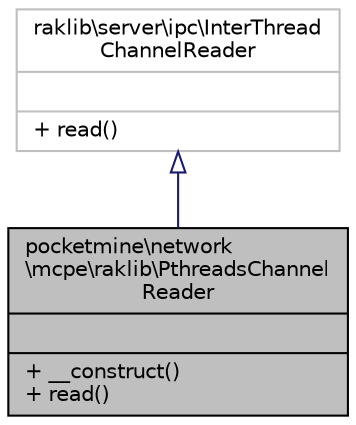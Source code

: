 digraph "pocketmine\network\mcpe\raklib\PthreadsChannelReader"
{
 // INTERACTIVE_SVG=YES
 // LATEX_PDF_SIZE
  edge [fontname="Helvetica",fontsize="10",labelfontname="Helvetica",labelfontsize="10"];
  node [fontname="Helvetica",fontsize="10",shape=record];
  Node1 [label="{pocketmine\\network\l\\mcpe\\raklib\\PthreadsChannel\lReader\n||+ __construct()\l+ read()\l}",height=0.2,width=0.4,color="black", fillcolor="grey75", style="filled", fontcolor="black",tooltip=" "];
  Node2 -> Node1 [dir="back",color="midnightblue",fontsize="10",style="solid",arrowtail="onormal",fontname="Helvetica"];
  Node2 [label="{raklib\\server\\ipc\\InterThread\lChannelReader\n||+ read()\l}",height=0.2,width=0.4,color="grey75", fillcolor="white", style="filled",URL="$d5/dea/interfaceraklib_1_1server_1_1ipc_1_1_inter_thread_channel_reader.html",tooltip=" "];
}
